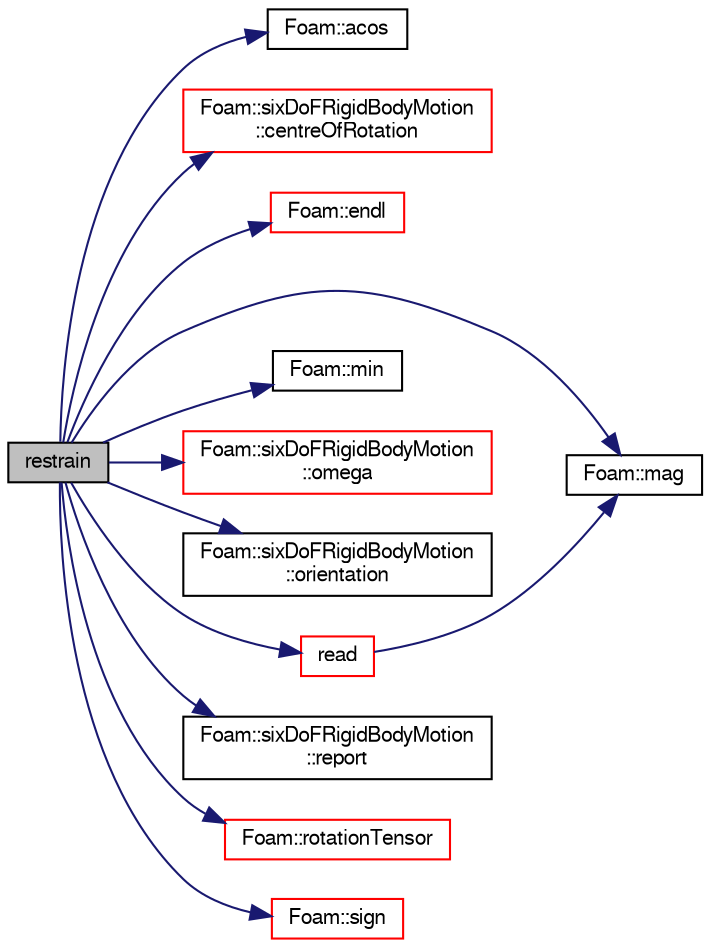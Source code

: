 digraph "restrain"
{
  bgcolor="transparent";
  edge [fontname="FreeSans",fontsize="10",labelfontname="FreeSans",labelfontsize="10"];
  node [fontname="FreeSans",fontsize="10",shape=record];
  rankdir="LR";
  Node233 [label="restrain",height=0.2,width=0.4,color="black", fillcolor="grey75", style="filled", fontcolor="black"];
  Node233 -> Node234 [color="midnightblue",fontsize="10",style="solid",fontname="FreeSans"];
  Node234 [label="Foam::acos",height=0.2,width=0.4,color="black",URL="$a21124.html#af1788b4e662ef398105742fd8bc861fc"];
  Node233 -> Node235 [color="midnightblue",fontsize="10",style="solid",fontname="FreeSans"];
  Node235 [label="Foam::sixDoFRigidBodyMotion\l::centreOfRotation",height=0.2,width=0.4,color="red",URL="$a29530.html#ac69bb45c63cd2a8b38afc3ea65090515",tooltip="Return the current centre of rotation. "];
  Node233 -> Node237 [color="midnightblue",fontsize="10",style="solid",fontname="FreeSans"];
  Node237 [label="Foam::endl",height=0.2,width=0.4,color="red",URL="$a21124.html#a2db8fe02a0d3909e9351bb4275b23ce4",tooltip="Add newline and flush stream. "];
  Node233 -> Node239 [color="midnightblue",fontsize="10",style="solid",fontname="FreeSans"];
  Node239 [label="Foam::mag",height=0.2,width=0.4,color="black",URL="$a21124.html#a929da2a3fdcf3dacbbe0487d3a330dae"];
  Node233 -> Node240 [color="midnightblue",fontsize="10",style="solid",fontname="FreeSans"];
  Node240 [label="Foam::min",height=0.2,width=0.4,color="black",URL="$a21124.html#a253e112ad2d56d96230ff39ea7f442dc"];
  Node233 -> Node241 [color="midnightblue",fontsize="10",style="solid",fontname="FreeSans"];
  Node241 [label="Foam::sixDoFRigidBodyMotion\l::omega",height=0.2,width=0.4,color="red",URL="$a29530.html#a82d25f29aa98277a0f9e7db54a5f7eee",tooltip="Return the angular velocity in the global frame. "];
  Node233 -> Node246 [color="midnightblue",fontsize="10",style="solid",fontname="FreeSans"];
  Node246 [label="Foam::sixDoFRigidBodyMotion\l::orientation",height=0.2,width=0.4,color="black",URL="$a29530.html#a228c3ca986a5f34cf19ef679f8d80906",tooltip="Return the orientation tensor, Q. "];
  Node233 -> Node247 [color="midnightblue",fontsize="10",style="solid",fontname="FreeSans"];
  Node247 [label="read",height=0.2,width=0.4,color="red",URL="$a29502.html#affa21705bb326eaf3c87a5c6c1e56f3b",tooltip="Update properties from given dictionary. "];
  Node247 -> Node239 [color="midnightblue",fontsize="10",style="solid",fontname="FreeSans"];
  Node233 -> Node300 [color="midnightblue",fontsize="10",style="solid",fontname="FreeSans"];
  Node300 [label="Foam::sixDoFRigidBodyMotion\l::report",height=0.2,width=0.4,color="black",URL="$a29530.html#a1538c196c66305d82ca5d146cf37067a",tooltip="Return the report Switch. "];
  Node233 -> Node301 [color="midnightblue",fontsize="10",style="solid",fontname="FreeSans"];
  Node301 [label="Foam::rotationTensor",height=0.2,width=0.4,color="red",URL="$a21124.html#a1be81720bcafb843826c32024fe5fbe3"];
  Node233 -> Node305 [color="midnightblue",fontsize="10",style="solid",fontname="FreeSans"];
  Node305 [label="Foam::sign",height=0.2,width=0.4,color="red",URL="$a21124.html#a221fd301d6c49c5bd4a6c0f5ccb893b2"];
}
